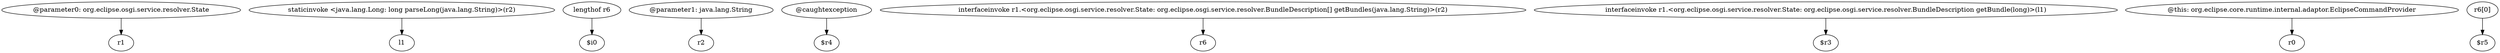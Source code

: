 digraph g {
0[label="@parameter0: org.eclipse.osgi.service.resolver.State"]
1[label="r1"]
0->1[label=""]
2[label="staticinvoke <java.lang.Long: long parseLong(java.lang.String)>(r2)"]
3[label="l1"]
2->3[label=""]
4[label="lengthof r6"]
5[label="$i0"]
4->5[label=""]
6[label="@parameter1: java.lang.String"]
7[label="r2"]
6->7[label=""]
8[label="@caughtexception"]
9[label="$r4"]
8->9[label=""]
10[label="interfaceinvoke r1.<org.eclipse.osgi.service.resolver.State: org.eclipse.osgi.service.resolver.BundleDescription[] getBundles(java.lang.String)>(r2)"]
11[label="r6"]
10->11[label=""]
12[label="interfaceinvoke r1.<org.eclipse.osgi.service.resolver.State: org.eclipse.osgi.service.resolver.BundleDescription getBundle(long)>(l1)"]
13[label="$r3"]
12->13[label=""]
14[label="@this: org.eclipse.core.runtime.internal.adaptor.EclipseCommandProvider"]
15[label="r0"]
14->15[label=""]
16[label="r6[0]"]
17[label="$r5"]
16->17[label=""]
}
